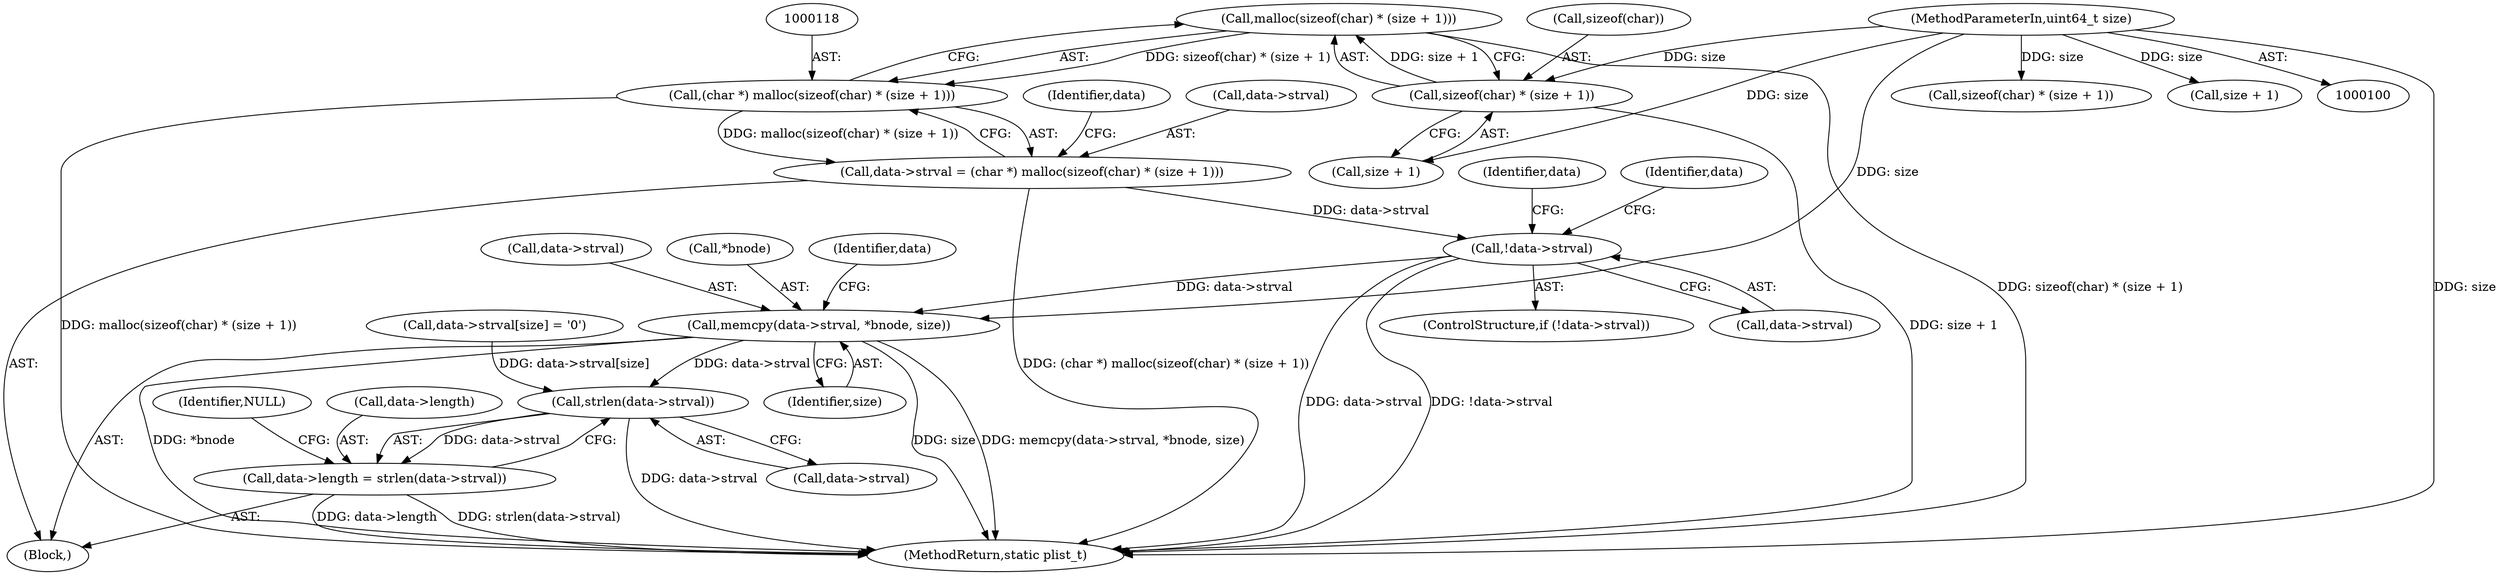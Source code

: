 digraph "0_libplist_fbd8494d5e4e46bf2e90cb6116903e404374fb56@API" {
"1000119" [label="(Call,malloc(sizeof(char) * (size + 1)))"];
"1000120" [label="(Call,sizeof(char) * (size + 1))"];
"1000102" [label="(MethodParameterIn,uint64_t size)"];
"1000117" [label="(Call,(char *) malloc(sizeof(char) * (size + 1)))"];
"1000113" [label="(Call,data->strval = (char *) malloc(sizeof(char) * (size + 1)))"];
"1000127" [label="(Call,!data->strval)"];
"1000145" [label="(Call,memcpy(data->strval, *bnode, size))"];
"1000163" [label="(Call,strlen(data->strval))"];
"1000159" [label="(Call,data->length = strlen(data->strval))"];
"1000126" [label="(ControlStructure,if (!data->strval))"];
"1000128" [label="(Call,data->strval)"];
"1000151" [label="(Identifier,size)"];
"1000137" [label="(Call,sizeof(char) * (size + 1))"];
"1000155" [label="(Identifier,data)"];
"1000117" [label="(Call,(char *) malloc(sizeof(char) * (size + 1)))"];
"1000171" [label="(MethodReturn,static plist_t)"];
"1000140" [label="(Call,size + 1)"];
"1000113" [label="(Call,data->strval = (char *) malloc(sizeof(char) * (size + 1)))"];
"1000120" [label="(Call,sizeof(char) * (size + 1))"];
"1000164" [label="(Call,data->strval)"];
"1000119" [label="(Call,malloc(sizeof(char) * (size + 1)))"];
"1000147" [label="(Identifier,data)"];
"1000160" [label="(Call,data->length)"];
"1000169" [label="(Identifier,NULL)"];
"1000146" [label="(Call,data->strval)"];
"1000129" [label="(Identifier,data)"];
"1000133" [label="(Identifier,data)"];
"1000159" [label="(Call,data->length = strlen(data->strval))"];
"1000127" [label="(Call,!data->strval)"];
"1000103" [label="(Block,)"];
"1000163" [label="(Call,strlen(data->strval))"];
"1000102" [label="(MethodParameterIn,uint64_t size)"];
"1000149" [label="(Call,*bnode)"];
"1000114" [label="(Call,data->strval)"];
"1000152" [label="(Call,data->strval[size] = '\0')"];
"1000145" [label="(Call,memcpy(data->strval, *bnode, size))"];
"1000121" [label="(Call,sizeof(char))"];
"1000123" [label="(Call,size + 1)"];
"1000119" -> "1000117"  [label="AST: "];
"1000119" -> "1000120"  [label="CFG: "];
"1000120" -> "1000119"  [label="AST: "];
"1000117" -> "1000119"  [label="CFG: "];
"1000119" -> "1000171"  [label="DDG: sizeof(char) * (size + 1)"];
"1000119" -> "1000117"  [label="DDG: sizeof(char) * (size + 1)"];
"1000120" -> "1000119"  [label="DDG: size + 1"];
"1000120" -> "1000123"  [label="CFG: "];
"1000121" -> "1000120"  [label="AST: "];
"1000123" -> "1000120"  [label="AST: "];
"1000120" -> "1000171"  [label="DDG: size + 1"];
"1000102" -> "1000120"  [label="DDG: size"];
"1000102" -> "1000100"  [label="AST: "];
"1000102" -> "1000171"  [label="DDG: size"];
"1000102" -> "1000123"  [label="DDG: size"];
"1000102" -> "1000137"  [label="DDG: size"];
"1000102" -> "1000140"  [label="DDG: size"];
"1000102" -> "1000145"  [label="DDG: size"];
"1000117" -> "1000113"  [label="AST: "];
"1000118" -> "1000117"  [label="AST: "];
"1000113" -> "1000117"  [label="CFG: "];
"1000117" -> "1000171"  [label="DDG: malloc(sizeof(char) * (size + 1))"];
"1000117" -> "1000113"  [label="DDG: malloc(sizeof(char) * (size + 1))"];
"1000113" -> "1000103"  [label="AST: "];
"1000114" -> "1000113"  [label="AST: "];
"1000129" -> "1000113"  [label="CFG: "];
"1000113" -> "1000171"  [label="DDG: (char *) malloc(sizeof(char) * (size + 1))"];
"1000113" -> "1000127"  [label="DDG: data->strval"];
"1000127" -> "1000126"  [label="AST: "];
"1000127" -> "1000128"  [label="CFG: "];
"1000128" -> "1000127"  [label="AST: "];
"1000133" -> "1000127"  [label="CFG: "];
"1000147" -> "1000127"  [label="CFG: "];
"1000127" -> "1000171"  [label="DDG: !data->strval"];
"1000127" -> "1000171"  [label="DDG: data->strval"];
"1000127" -> "1000145"  [label="DDG: data->strval"];
"1000145" -> "1000103"  [label="AST: "];
"1000145" -> "1000151"  [label="CFG: "];
"1000146" -> "1000145"  [label="AST: "];
"1000149" -> "1000145"  [label="AST: "];
"1000151" -> "1000145"  [label="AST: "];
"1000155" -> "1000145"  [label="CFG: "];
"1000145" -> "1000171"  [label="DDG: *bnode"];
"1000145" -> "1000171"  [label="DDG: size"];
"1000145" -> "1000171"  [label="DDG: memcpy(data->strval, *bnode, size)"];
"1000145" -> "1000163"  [label="DDG: data->strval"];
"1000163" -> "1000159"  [label="AST: "];
"1000163" -> "1000164"  [label="CFG: "];
"1000164" -> "1000163"  [label="AST: "];
"1000159" -> "1000163"  [label="CFG: "];
"1000163" -> "1000171"  [label="DDG: data->strval"];
"1000163" -> "1000159"  [label="DDG: data->strval"];
"1000152" -> "1000163"  [label="DDG: data->strval[size]"];
"1000159" -> "1000103"  [label="AST: "];
"1000160" -> "1000159"  [label="AST: "];
"1000169" -> "1000159"  [label="CFG: "];
"1000159" -> "1000171"  [label="DDG: data->length"];
"1000159" -> "1000171"  [label="DDG: strlen(data->strval)"];
}
